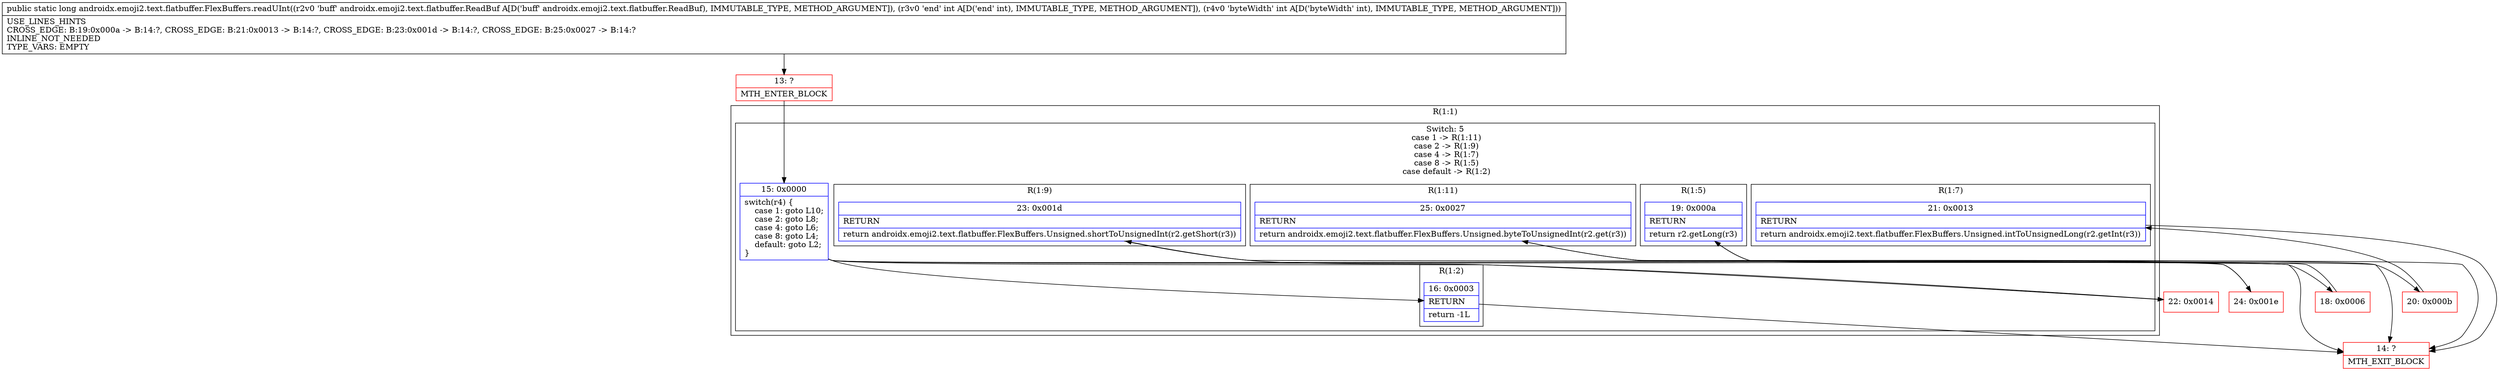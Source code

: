 digraph "CFG forandroidx.emoji2.text.flatbuffer.FlexBuffers.readUInt(Landroidx\/emoji2\/text\/flatbuffer\/ReadBuf;II)J" {
subgraph cluster_Region_1210443929 {
label = "R(1:1)";
node [shape=record,color=blue];
subgraph cluster_SwitchRegion_1404175266 {
label = "Switch: 5
 case 1 -> R(1:11)
 case 2 -> R(1:9)
 case 4 -> R(1:7)
 case 8 -> R(1:5)
 case default -> R(1:2)";
node [shape=record,color=blue];
Node_15 [shape=record,label="{15\:\ 0x0000|switch(r4) \{\l    case 1: goto L10;\l    case 2: goto L8;\l    case 4: goto L6;\l    case 8: goto L4;\l    default: goto L2;\l\}\l}"];
subgraph cluster_Region_497777105 {
label = "R(1:11)";
node [shape=record,color=blue];
Node_25 [shape=record,label="{25\:\ 0x0027|RETURN\l|return androidx.emoji2.text.flatbuffer.FlexBuffers.Unsigned.byteToUnsignedInt(r2.get(r3))\l}"];
}
subgraph cluster_Region_2101045890 {
label = "R(1:9)";
node [shape=record,color=blue];
Node_23 [shape=record,label="{23\:\ 0x001d|RETURN\l|return androidx.emoji2.text.flatbuffer.FlexBuffers.Unsigned.shortToUnsignedInt(r2.getShort(r3))\l}"];
}
subgraph cluster_Region_440214684 {
label = "R(1:7)";
node [shape=record,color=blue];
Node_21 [shape=record,label="{21\:\ 0x0013|RETURN\l|return androidx.emoji2.text.flatbuffer.FlexBuffers.Unsigned.intToUnsignedLong(r2.getInt(r3))\l}"];
}
subgraph cluster_Region_1498520426 {
label = "R(1:5)";
node [shape=record,color=blue];
Node_19 [shape=record,label="{19\:\ 0x000a|RETURN\l|return r2.getLong(r3)\l}"];
}
subgraph cluster_Region_527570016 {
label = "R(1:2)";
node [shape=record,color=blue];
Node_16 [shape=record,label="{16\:\ 0x0003|RETURN\l|return \-1L\l}"];
}
}
}
Node_13 [shape=record,color=red,label="{13\:\ ?|MTH_ENTER_BLOCK\l}"];
Node_14 [shape=record,color=red,label="{14\:\ ?|MTH_EXIT_BLOCK\l}"];
Node_18 [shape=record,color=red,label="{18\:\ 0x0006}"];
Node_20 [shape=record,color=red,label="{20\:\ 0x000b}"];
Node_22 [shape=record,color=red,label="{22\:\ 0x0014}"];
Node_24 [shape=record,color=red,label="{24\:\ 0x001e}"];
MethodNode[shape=record,label="{public static long androidx.emoji2.text.flatbuffer.FlexBuffers.readUInt((r2v0 'buff' androidx.emoji2.text.flatbuffer.ReadBuf A[D('buff' androidx.emoji2.text.flatbuffer.ReadBuf), IMMUTABLE_TYPE, METHOD_ARGUMENT]), (r3v0 'end' int A[D('end' int), IMMUTABLE_TYPE, METHOD_ARGUMENT]), (r4v0 'byteWidth' int A[D('byteWidth' int), IMMUTABLE_TYPE, METHOD_ARGUMENT]))  | USE_LINES_HINTS\lCROSS_EDGE: B:19:0x000a \-\> B:14:?, CROSS_EDGE: B:21:0x0013 \-\> B:14:?, CROSS_EDGE: B:23:0x001d \-\> B:14:?, CROSS_EDGE: B:25:0x0027 \-\> B:14:?\lINLINE_NOT_NEEDED\lTYPE_VARS: EMPTY\l}"];
MethodNode -> Node_13;Node_15 -> Node_16;
Node_15 -> Node_18;
Node_15 -> Node_20;
Node_15 -> Node_22;
Node_15 -> Node_24;
Node_25 -> Node_14;
Node_23 -> Node_14;
Node_21 -> Node_14;
Node_19 -> Node_14;
Node_16 -> Node_14;
Node_13 -> Node_15;
Node_18 -> Node_19;
Node_20 -> Node_21;
Node_22 -> Node_23;
Node_24 -> Node_25;
}

